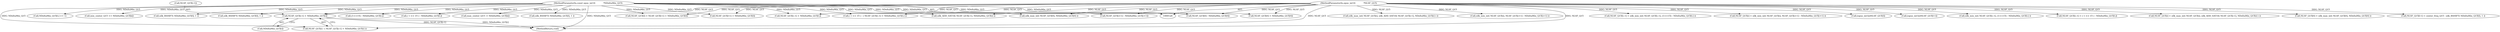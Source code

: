 digraph "0_Android_0d052d64480a30e83fcdda80f4774624e044beb7@pointer" {
"1000189" [label="(Call,NLSF_Q15[i-1] + NDeltaMin_Q15[i])"];
"1000127" [label="(MethodParameterIn,opus_int16            *NLSF_Q15)"];
"1000128" [label="(MethodParameterIn,const opus_int16            *NDeltaMin_Q15)"];
"1000361" [label="(Call,NLSF_Q15[I] = NLSF_Q15[I-1] + NDeltaMin_Q15[I])"];
"1000422" [label="(Call,NLSF_Q15[L-1] = silk_min_int( NLSF_Q15[L-1], (1<<15) - NDeltaMin_Q15[L] ))"];
"1000389" [label="(Call,silk_max_int( NLSF_Q15[0], NDeltaMin_Q15[0] ))"];
"1000265" [label="(Call,( 1 << 15 ) - NDeltaMin_Q15[L])"];
"1000452" [label="(Call,NLSF_Q15[i] = silk_min_int( NLSF_Q15[i], NLSF_Q15[i+1] - NDeltaMin_Q15[i+1] ))"];
"1000365" [label="(Call,NLSF_Q15[I-1] + NDeltaMin_Q15[I])"];
"1000211" [label="(Call,( 1 << 15 ) - ( NLSF_Q15[L-1] + NDeltaMin_Q15[L] ))"];
"1000460" [label="(Call,NLSF_Q15[i+1] - NDeltaMin_Q15[i+1])"];
"1000287" [label="(Call,min_center_Q15 += NDeltaMin_Q15[k])"];
"1000294" [label="(Call,silk_RSHIFT( NDeltaMin_Q15[I], 1 ))"];
"1000127" [label="(MethodParameterIn,opus_int16            *NLSF_Q15)"];
"1000189" [label="(Call,NLSF_Q15[i-1] + NDeltaMin_Q15[i])"];
"1000340" [label="(Call,(opus_int32)NLSF_Q15[I])"];
"1000195" [label="(Call,NDeltaMin_Q15[i])"];
"1000356" [label="(Call,silk_RSHIFT( NDeltaMin_Q15[I], 1 ))"];
"1000161" [label="(Call,NLSF_Q15[0] - NDeltaMin_Q15[0])"];
"1000190" [label="(Call,NLSF_Q15[i-1])"];
"1000128" [label="(MethodParameterIn,const opus_int16            *NDeltaMin_Q15)"];
"1000333" [label="(Call,(opus_int32)NLSF_Q15[I-1])"];
"1000428" [label="(Call,silk_min_int( NLSF_Q15[L-1], (1<<15) - NDeltaMin_Q15[L] ))"];
"1000259" [label="(Call,NLSF_Q15[L-1] = ( 1 << 15 ) - NDeltaMin_Q15[L])"];
"1000405" [label="(Call,NLSF_Q15[i] = silk_max_int( NLSF_Q15[i], silk_ADD_SAT16( NLSF_Q15[i-1], NDeltaMin_Q15[i] ) ))"];
"1000434" [label="(Call,(1<<15) - NDeltaMin_Q15[L])"];
"1000385" [label="(Call,NLSF_Q15[0] = silk_max_int( NLSF_Q15[0], NDeltaMin_Q15[0] ))"];
"1000246" [label="(Call,NLSF_Q15[0] = NDeltaMin_Q15[0])"];
"1000471" [label="(MethodReturn,void)"];
"1000314" [label="(Call,max_center_Q15 -= NDeltaMin_Q15[k])"];
"1000321" [label="(Call,silk_RSHIFT( NDeltaMin_Q15[I], 1 ))"];
"1000215" [label="(Call,NLSF_Q15[L-1] + NDeltaMin_Q15[L])"];
"1000348" [label="(Call,NLSF_Q15[I-1] = center_freq_Q15 - silk_RSHIFT( NDeltaMin_Q15[I], 1 ))"];
"1000409" [label="(Call,silk_max_int( NLSF_Q15[i], silk_ADD_SAT16( NLSF_Q15[i-1], NDeltaMin_Q15[i] ) ))"];
"1000413" [label="(Call,silk_ADD_SAT16( NLSF_Q15[i-1], NDeltaMin_Q15[i] ))"];
"1000456" [label="(Call,silk_min_int( NLSF_Q15[i], NLSF_Q15[i+1] - NDeltaMin_Q15[i+1] ))"];
"1000185" [label="(Call,NLSF_Q15[i] - ( NLSF_Q15[i-1] + NDeltaMin_Q15[i] ))"];
"1000144" [label="(Call,NDeltaMin_Q15[L] >= 1)"];
"1000189" -> "1000185"  [label="AST: "];
"1000189" -> "1000195"  [label="CFG: "];
"1000190" -> "1000189"  [label="AST: "];
"1000195" -> "1000189"  [label="AST: "];
"1000185" -> "1000189"  [label="CFG: "];
"1000189" -> "1000471"  [label="DDG: NLSF_Q15[i-1]"];
"1000189" -> "1000471"  [label="DDG: NDeltaMin_Q15[i]"];
"1000127" -> "1000189"  [label="DDG: NLSF_Q15"];
"1000128" -> "1000189"  [label="DDG: NDeltaMin_Q15"];
"1000127" -> "1000126"  [label="AST: "];
"1000127" -> "1000471"  [label="DDG: NLSF_Q15"];
"1000127" -> "1000161"  [label="DDG: NLSF_Q15"];
"1000127" -> "1000185"  [label="DDG: NLSF_Q15"];
"1000127" -> "1000211"  [label="DDG: NLSF_Q15"];
"1000127" -> "1000215"  [label="DDG: NLSF_Q15"];
"1000127" -> "1000246"  [label="DDG: NLSF_Q15"];
"1000127" -> "1000259"  [label="DDG: NLSF_Q15"];
"1000127" -> "1000333"  [label="DDG: NLSF_Q15"];
"1000127" -> "1000340"  [label="DDG: NLSF_Q15"];
"1000127" -> "1000348"  [label="DDG: NLSF_Q15"];
"1000127" -> "1000361"  [label="DDG: NLSF_Q15"];
"1000127" -> "1000365"  [label="DDG: NLSF_Q15"];
"1000127" -> "1000385"  [label="DDG: NLSF_Q15"];
"1000127" -> "1000389"  [label="DDG: NLSF_Q15"];
"1000127" -> "1000405"  [label="DDG: NLSF_Q15"];
"1000127" -> "1000409"  [label="DDG: NLSF_Q15"];
"1000127" -> "1000413"  [label="DDG: NLSF_Q15"];
"1000127" -> "1000422"  [label="DDG: NLSF_Q15"];
"1000127" -> "1000428"  [label="DDG: NLSF_Q15"];
"1000127" -> "1000452"  [label="DDG: NLSF_Q15"];
"1000127" -> "1000456"  [label="DDG: NLSF_Q15"];
"1000127" -> "1000460"  [label="DDG: NLSF_Q15"];
"1000128" -> "1000126"  [label="AST: "];
"1000128" -> "1000471"  [label="DDG: NDeltaMin_Q15"];
"1000128" -> "1000144"  [label="DDG: NDeltaMin_Q15"];
"1000128" -> "1000161"  [label="DDG: NDeltaMin_Q15"];
"1000128" -> "1000185"  [label="DDG: NDeltaMin_Q15"];
"1000128" -> "1000211"  [label="DDG: NDeltaMin_Q15"];
"1000128" -> "1000215"  [label="DDG: NDeltaMin_Q15"];
"1000128" -> "1000246"  [label="DDG: NDeltaMin_Q15"];
"1000128" -> "1000265"  [label="DDG: NDeltaMin_Q15"];
"1000128" -> "1000287"  [label="DDG: NDeltaMin_Q15"];
"1000128" -> "1000294"  [label="DDG: NDeltaMin_Q15"];
"1000128" -> "1000314"  [label="DDG: NDeltaMin_Q15"];
"1000128" -> "1000321"  [label="DDG: NDeltaMin_Q15"];
"1000128" -> "1000356"  [label="DDG: NDeltaMin_Q15"];
"1000128" -> "1000361"  [label="DDG: NDeltaMin_Q15"];
"1000128" -> "1000365"  [label="DDG: NDeltaMin_Q15"];
"1000128" -> "1000389"  [label="DDG: NDeltaMin_Q15"];
"1000128" -> "1000413"  [label="DDG: NDeltaMin_Q15"];
"1000128" -> "1000434"  [label="DDG: NDeltaMin_Q15"];
"1000128" -> "1000460"  [label="DDG: NDeltaMin_Q15"];
}
